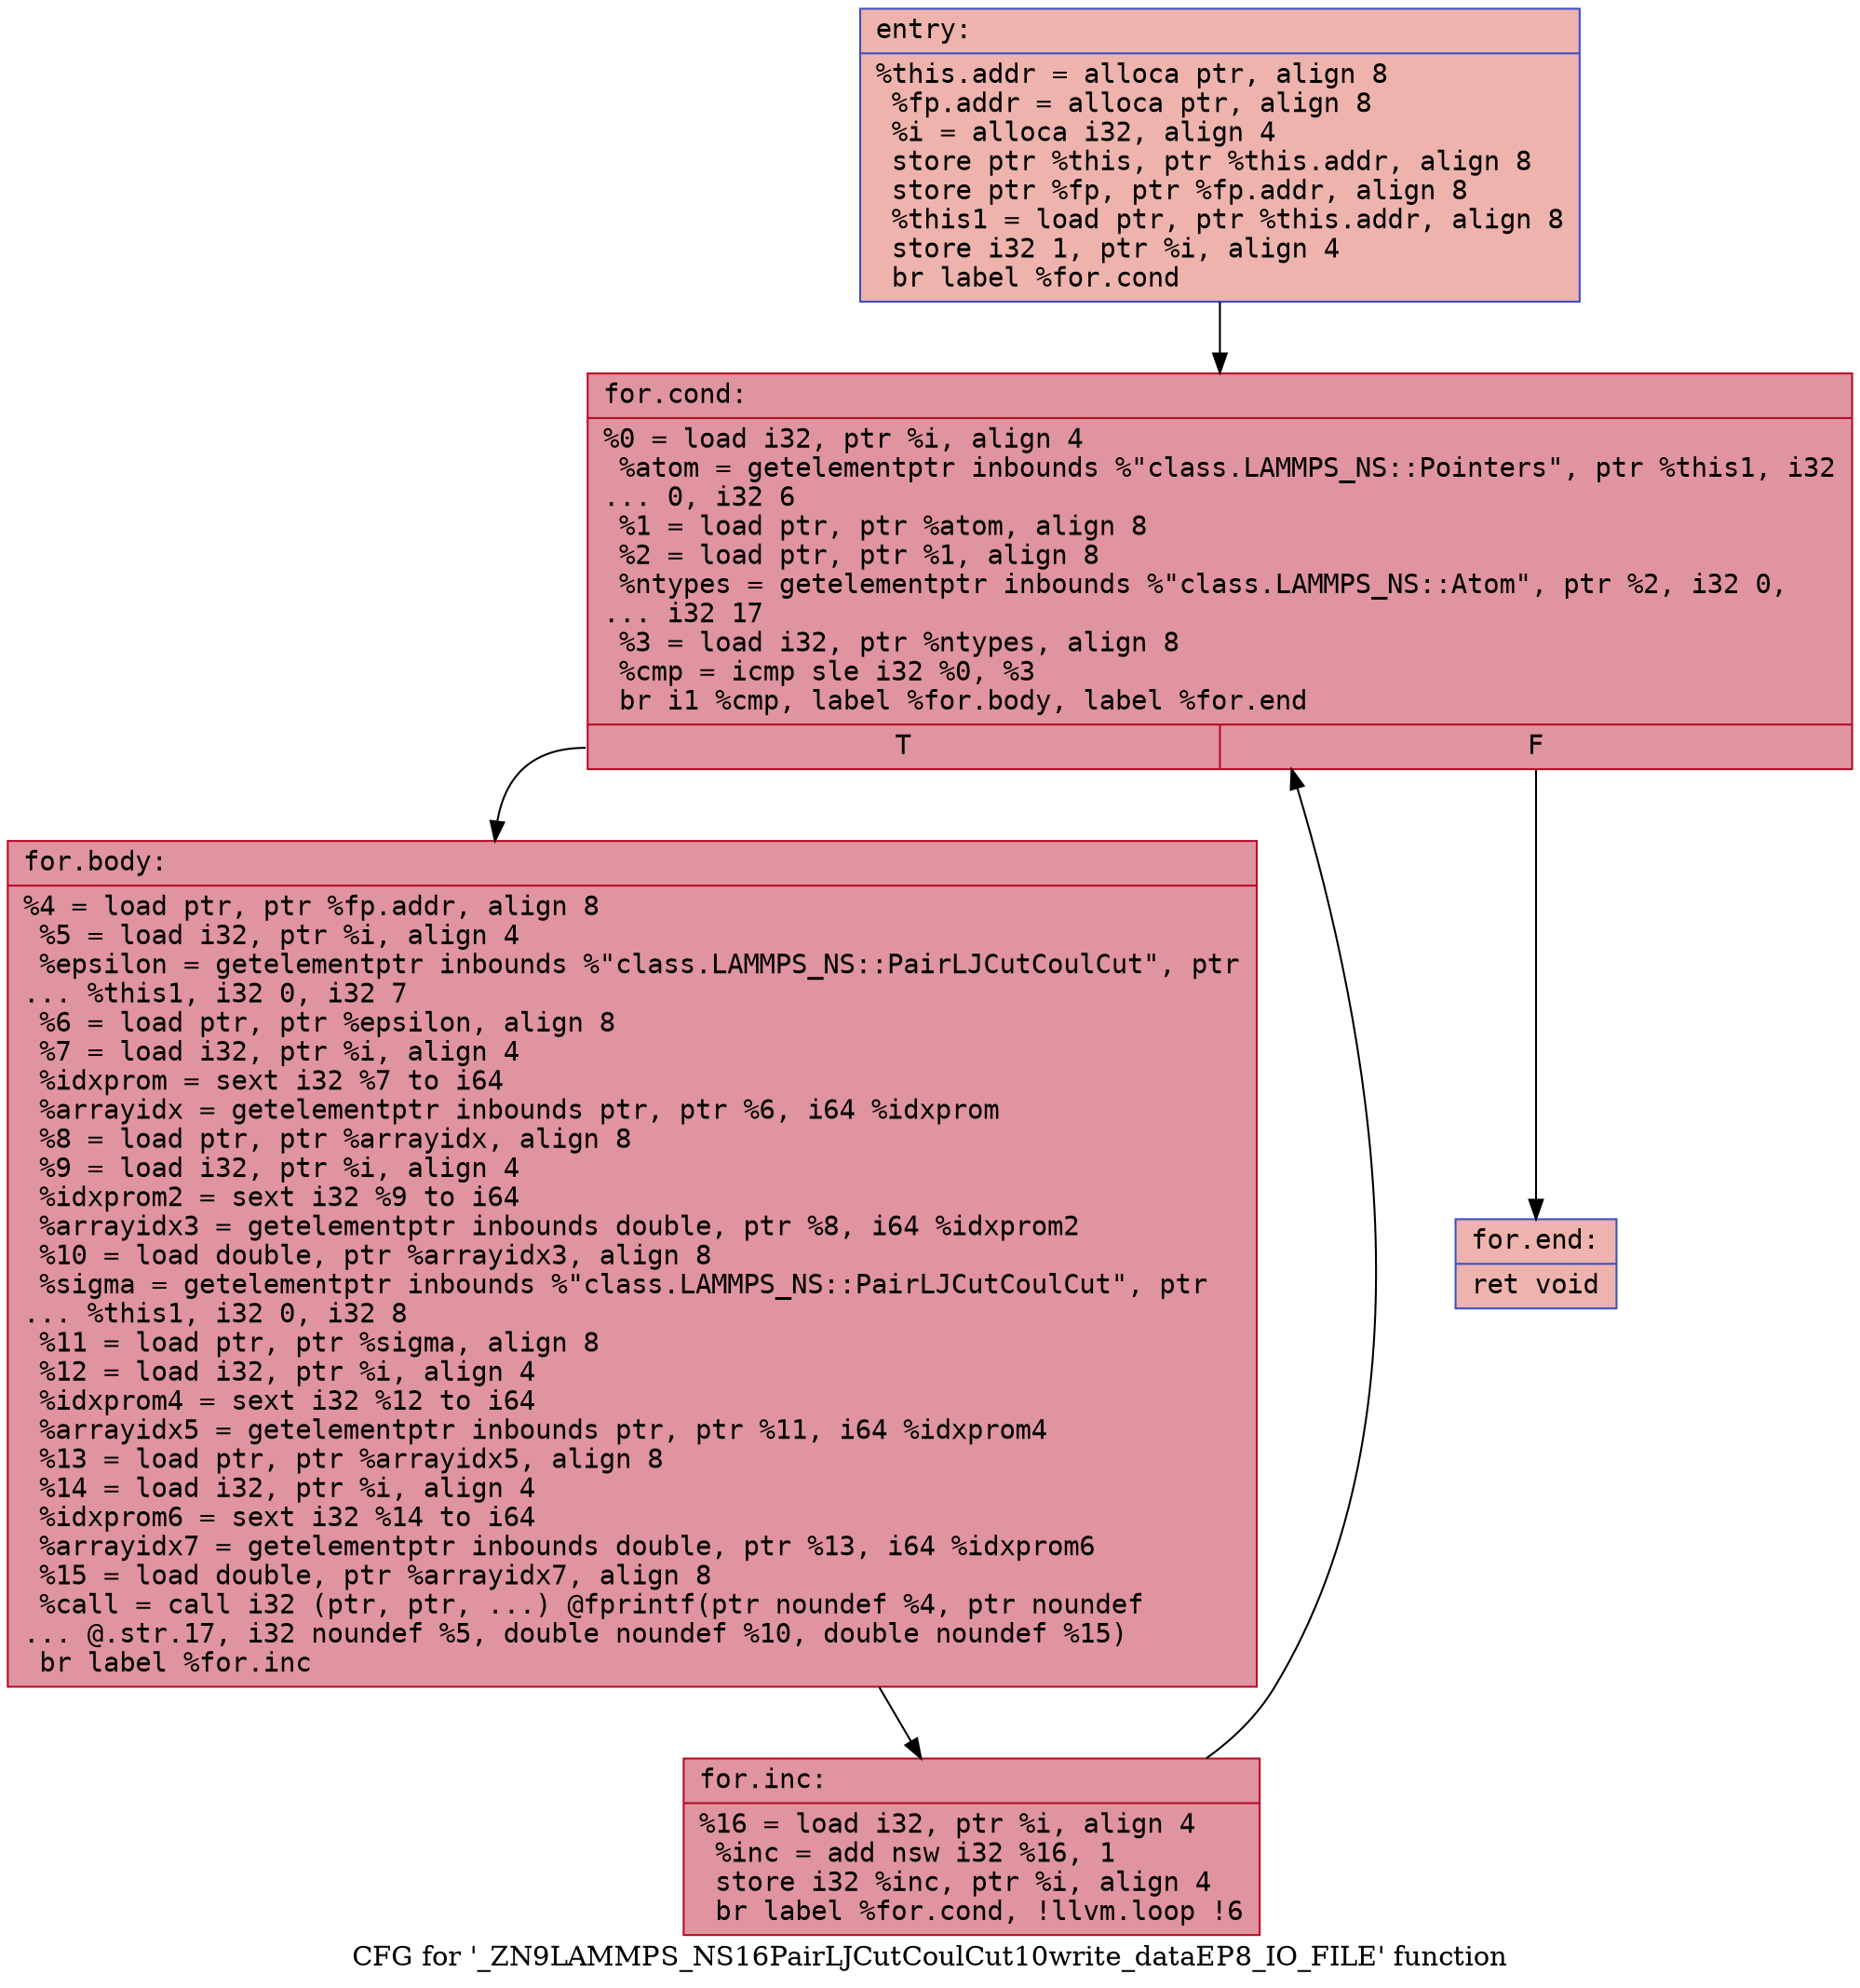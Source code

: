 digraph "CFG for '_ZN9LAMMPS_NS16PairLJCutCoulCut10write_dataEP8_IO_FILE' function" {
	label="CFG for '_ZN9LAMMPS_NS16PairLJCutCoulCut10write_dataEP8_IO_FILE' function";

	Node0x55c2a75d4b60 [shape=record,color="#3d50c3ff", style=filled, fillcolor="#d6524470" fontname="Courier",label="{entry:\l|  %this.addr = alloca ptr, align 8\l  %fp.addr = alloca ptr, align 8\l  %i = alloca i32, align 4\l  store ptr %this, ptr %this.addr, align 8\l  store ptr %fp, ptr %fp.addr, align 8\l  %this1 = load ptr, ptr %this.addr, align 8\l  store i32 1, ptr %i, align 4\l  br label %for.cond\l}"];
	Node0x55c2a75d4b60 -> Node0x55c2a75d4f50[tooltip="entry -> for.cond\nProbability 100.00%" ];
	Node0x55c2a75d4f50 [shape=record,color="#b70d28ff", style=filled, fillcolor="#b70d2870" fontname="Courier",label="{for.cond:\l|  %0 = load i32, ptr %i, align 4\l  %atom = getelementptr inbounds %\"class.LAMMPS_NS::Pointers\", ptr %this1, i32\l... 0, i32 6\l  %1 = load ptr, ptr %atom, align 8\l  %2 = load ptr, ptr %1, align 8\l  %ntypes = getelementptr inbounds %\"class.LAMMPS_NS::Atom\", ptr %2, i32 0,\l... i32 17\l  %3 = load i32, ptr %ntypes, align 8\l  %cmp = icmp sle i32 %0, %3\l  br i1 %cmp, label %for.body, label %for.end\l|{<s0>T|<s1>F}}"];
	Node0x55c2a75d4f50:s0 -> Node0x55c2a75d54b0[tooltip="for.cond -> for.body\nProbability 96.88%" ];
	Node0x55c2a75d4f50:s1 -> Node0x55c2a75d5530[tooltip="for.cond -> for.end\nProbability 3.12%" ];
	Node0x55c2a75d54b0 [shape=record,color="#b70d28ff", style=filled, fillcolor="#b70d2870" fontname="Courier",label="{for.body:\l|  %4 = load ptr, ptr %fp.addr, align 8\l  %5 = load i32, ptr %i, align 4\l  %epsilon = getelementptr inbounds %\"class.LAMMPS_NS::PairLJCutCoulCut\", ptr\l... %this1, i32 0, i32 7\l  %6 = load ptr, ptr %epsilon, align 8\l  %7 = load i32, ptr %i, align 4\l  %idxprom = sext i32 %7 to i64\l  %arrayidx = getelementptr inbounds ptr, ptr %6, i64 %idxprom\l  %8 = load ptr, ptr %arrayidx, align 8\l  %9 = load i32, ptr %i, align 4\l  %idxprom2 = sext i32 %9 to i64\l  %arrayidx3 = getelementptr inbounds double, ptr %8, i64 %idxprom2\l  %10 = load double, ptr %arrayidx3, align 8\l  %sigma = getelementptr inbounds %\"class.LAMMPS_NS::PairLJCutCoulCut\", ptr\l... %this1, i32 0, i32 8\l  %11 = load ptr, ptr %sigma, align 8\l  %12 = load i32, ptr %i, align 4\l  %idxprom4 = sext i32 %12 to i64\l  %arrayidx5 = getelementptr inbounds ptr, ptr %11, i64 %idxprom4\l  %13 = load ptr, ptr %arrayidx5, align 8\l  %14 = load i32, ptr %i, align 4\l  %idxprom6 = sext i32 %14 to i64\l  %arrayidx7 = getelementptr inbounds double, ptr %13, i64 %idxprom6\l  %15 = load double, ptr %arrayidx7, align 8\l  %call = call i32 (ptr, ptr, ...) @fprintf(ptr noundef %4, ptr noundef\l... @.str.17, i32 noundef %5, double noundef %10, double noundef %15)\l  br label %for.inc\l}"];
	Node0x55c2a75d54b0 -> Node0x55c2a75d6770[tooltip="for.body -> for.inc\nProbability 100.00%" ];
	Node0x55c2a75d6770 [shape=record,color="#b70d28ff", style=filled, fillcolor="#b70d2870" fontname="Courier",label="{for.inc:\l|  %16 = load i32, ptr %i, align 4\l  %inc = add nsw i32 %16, 1\l  store i32 %inc, ptr %i, align 4\l  br label %for.cond, !llvm.loop !6\l}"];
	Node0x55c2a75d6770 -> Node0x55c2a75d4f50[tooltip="for.inc -> for.cond\nProbability 100.00%" ];
	Node0x55c2a75d5530 [shape=record,color="#3d50c3ff", style=filled, fillcolor="#d6524470" fontname="Courier",label="{for.end:\l|  ret void\l}"];
}
